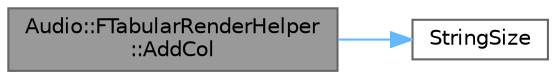 digraph "Audio::FTabularRenderHelper::AddCol"
{
 // INTERACTIVE_SVG=YES
 // LATEX_PDF_SIZE
  bgcolor="transparent";
  edge [fontname=Helvetica,fontsize=10,labelfontname=Helvetica,labelfontsize=10];
  node [fontname=Helvetica,fontsize=10,shape=box,height=0.2,width=0.4];
  rankdir="LR";
  Node1 [id="Node000001",label="Audio::FTabularRenderHelper\l::AddCol",height=0.2,width=0.4,color="gray40", fillcolor="grey60", style="filled", fontcolor="black",tooltip=" "];
  Node1 -> Node2 [id="edge1_Node000001_Node000002",color="steelblue1",style="solid",tooltip=" "];
  Node2 [id="Node000002",label="StringSize",height=0.2,width=0.4,color="grey40", fillcolor="white", style="filled",URL="$db/d7d/CanvasTypes_8h.html#a2ac566ed35e75714be173ffd0a2bd000",tooltip="Render string using both a font and a material."];
}
